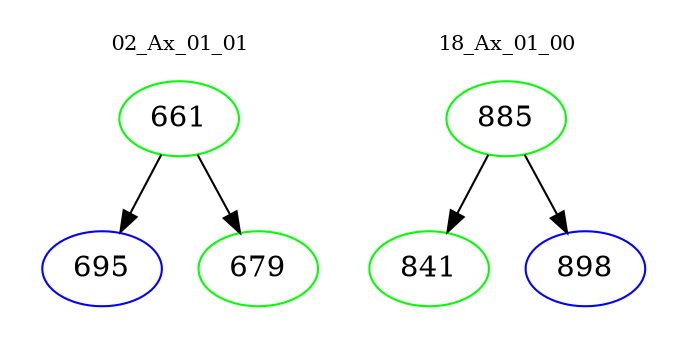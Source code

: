 digraph{
subgraph cluster_0 {
color = white
label = "02_Ax_01_01";
fontsize=10;
T0_661 [label="661", color="green"]
T0_661 -> T0_695 [color="black"]
T0_695 [label="695", color="blue"]
T0_661 -> T0_679 [color="black"]
T0_679 [label="679", color="green"]
}
subgraph cluster_1 {
color = white
label = "18_Ax_01_00";
fontsize=10;
T1_885 [label="885", color="green"]
T1_885 -> T1_841 [color="black"]
T1_841 [label="841", color="green"]
T1_885 -> T1_898 [color="black"]
T1_898 [label="898", color="blue"]
}
}
